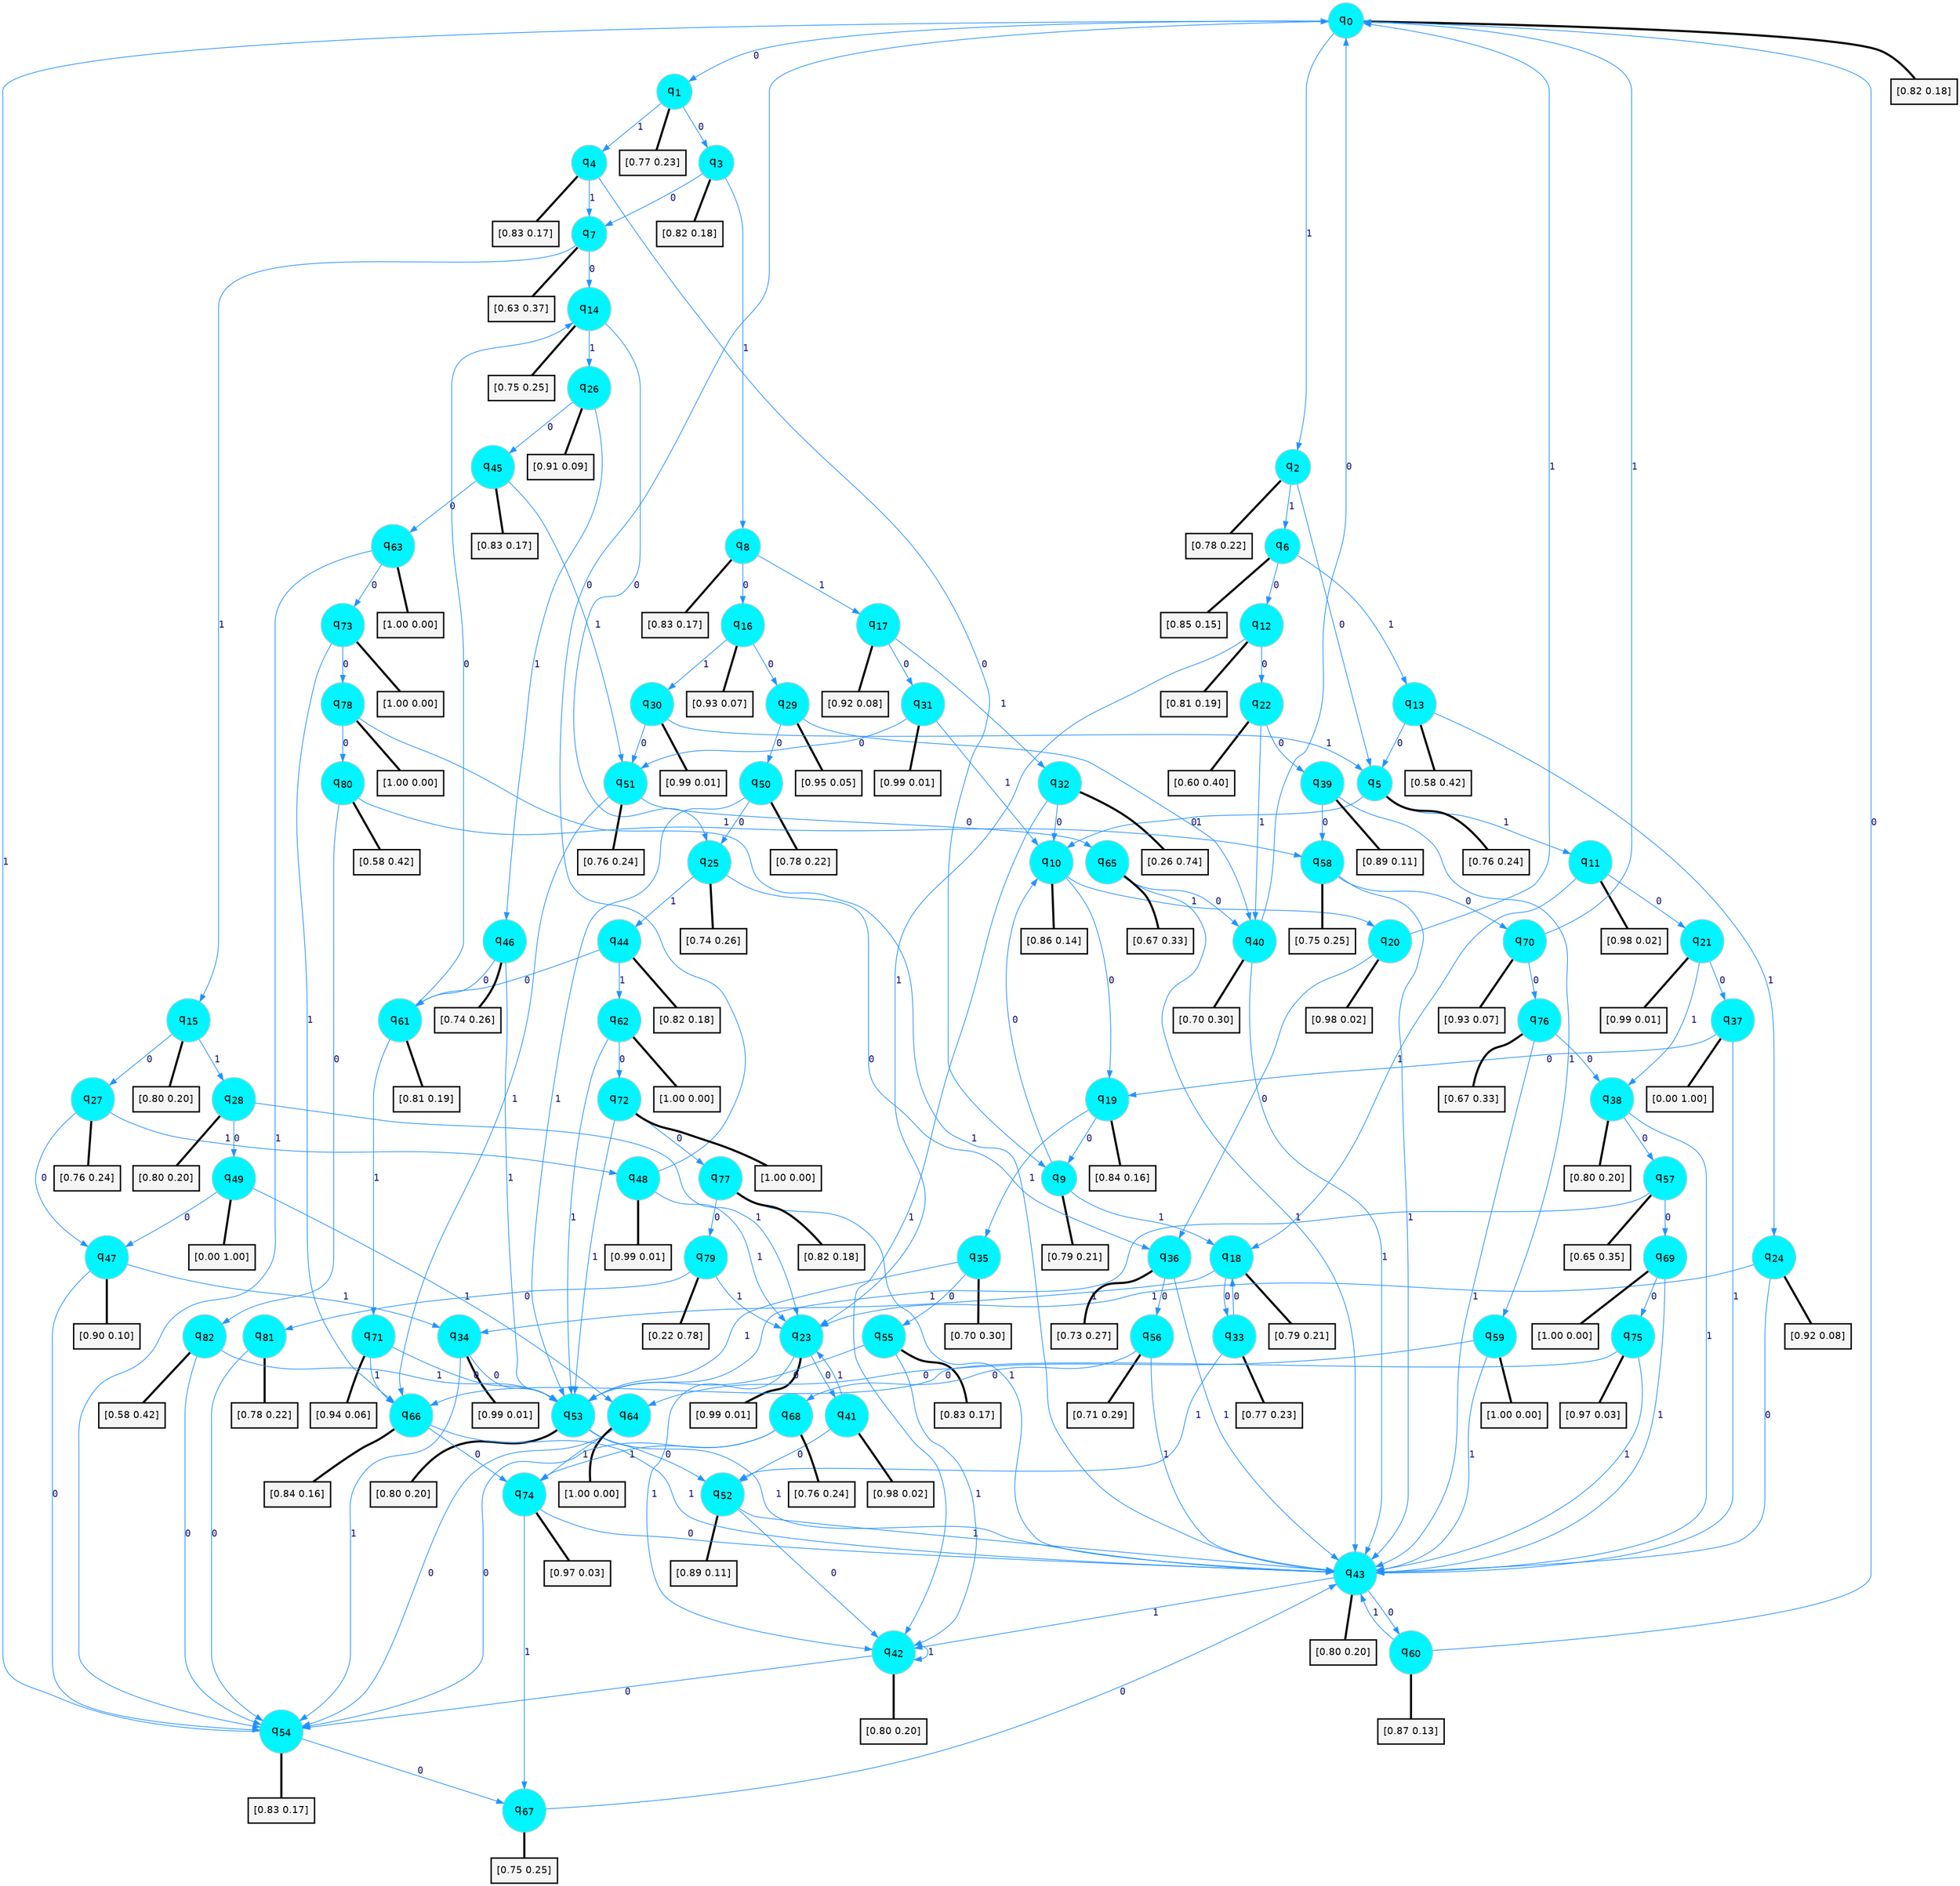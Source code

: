 digraph G {
graph [
bgcolor=transparent, dpi=300, rankdir=TD, size="40,25"];
node [
color=gray, fillcolor=turquoise1, fontcolor=black, fontname=Helvetica, fontsize=16, fontweight=bold, shape=circle, style=filled];
edge [
arrowsize=1, color=dodgerblue1, fontcolor=midnightblue, fontname=courier, fontweight=bold, penwidth=1, style=solid, weight=20];
0[label=<q<SUB>0</SUB>>];
1[label=<q<SUB>1</SUB>>];
2[label=<q<SUB>2</SUB>>];
3[label=<q<SUB>3</SUB>>];
4[label=<q<SUB>4</SUB>>];
5[label=<q<SUB>5</SUB>>];
6[label=<q<SUB>6</SUB>>];
7[label=<q<SUB>7</SUB>>];
8[label=<q<SUB>8</SUB>>];
9[label=<q<SUB>9</SUB>>];
10[label=<q<SUB>10</SUB>>];
11[label=<q<SUB>11</SUB>>];
12[label=<q<SUB>12</SUB>>];
13[label=<q<SUB>13</SUB>>];
14[label=<q<SUB>14</SUB>>];
15[label=<q<SUB>15</SUB>>];
16[label=<q<SUB>16</SUB>>];
17[label=<q<SUB>17</SUB>>];
18[label=<q<SUB>18</SUB>>];
19[label=<q<SUB>19</SUB>>];
20[label=<q<SUB>20</SUB>>];
21[label=<q<SUB>21</SUB>>];
22[label=<q<SUB>22</SUB>>];
23[label=<q<SUB>23</SUB>>];
24[label=<q<SUB>24</SUB>>];
25[label=<q<SUB>25</SUB>>];
26[label=<q<SUB>26</SUB>>];
27[label=<q<SUB>27</SUB>>];
28[label=<q<SUB>28</SUB>>];
29[label=<q<SUB>29</SUB>>];
30[label=<q<SUB>30</SUB>>];
31[label=<q<SUB>31</SUB>>];
32[label=<q<SUB>32</SUB>>];
33[label=<q<SUB>33</SUB>>];
34[label=<q<SUB>34</SUB>>];
35[label=<q<SUB>35</SUB>>];
36[label=<q<SUB>36</SUB>>];
37[label=<q<SUB>37</SUB>>];
38[label=<q<SUB>38</SUB>>];
39[label=<q<SUB>39</SUB>>];
40[label=<q<SUB>40</SUB>>];
41[label=<q<SUB>41</SUB>>];
42[label=<q<SUB>42</SUB>>];
43[label=<q<SUB>43</SUB>>];
44[label=<q<SUB>44</SUB>>];
45[label=<q<SUB>45</SUB>>];
46[label=<q<SUB>46</SUB>>];
47[label=<q<SUB>47</SUB>>];
48[label=<q<SUB>48</SUB>>];
49[label=<q<SUB>49</SUB>>];
50[label=<q<SUB>50</SUB>>];
51[label=<q<SUB>51</SUB>>];
52[label=<q<SUB>52</SUB>>];
53[label=<q<SUB>53</SUB>>];
54[label=<q<SUB>54</SUB>>];
55[label=<q<SUB>55</SUB>>];
56[label=<q<SUB>56</SUB>>];
57[label=<q<SUB>57</SUB>>];
58[label=<q<SUB>58</SUB>>];
59[label=<q<SUB>59</SUB>>];
60[label=<q<SUB>60</SUB>>];
61[label=<q<SUB>61</SUB>>];
62[label=<q<SUB>62</SUB>>];
63[label=<q<SUB>63</SUB>>];
64[label=<q<SUB>64</SUB>>];
65[label=<q<SUB>65</SUB>>];
66[label=<q<SUB>66</SUB>>];
67[label=<q<SUB>67</SUB>>];
68[label=<q<SUB>68</SUB>>];
69[label=<q<SUB>69</SUB>>];
70[label=<q<SUB>70</SUB>>];
71[label=<q<SUB>71</SUB>>];
72[label=<q<SUB>72</SUB>>];
73[label=<q<SUB>73</SUB>>];
74[label=<q<SUB>74</SUB>>];
75[label=<q<SUB>75</SUB>>];
76[label=<q<SUB>76</SUB>>];
77[label=<q<SUB>77</SUB>>];
78[label=<q<SUB>78</SUB>>];
79[label=<q<SUB>79</SUB>>];
80[label=<q<SUB>80</SUB>>];
81[label=<q<SUB>81</SUB>>];
82[label=<q<SUB>82</SUB>>];
83[label="[0.82 0.18]", shape=box,fontcolor=black, fontname=Helvetica, fontsize=14, penwidth=2, fillcolor=whitesmoke,color=black];
84[label="[0.77 0.23]", shape=box,fontcolor=black, fontname=Helvetica, fontsize=14, penwidth=2, fillcolor=whitesmoke,color=black];
85[label="[0.78 0.22]", shape=box,fontcolor=black, fontname=Helvetica, fontsize=14, penwidth=2, fillcolor=whitesmoke,color=black];
86[label="[0.82 0.18]", shape=box,fontcolor=black, fontname=Helvetica, fontsize=14, penwidth=2, fillcolor=whitesmoke,color=black];
87[label="[0.83 0.17]", shape=box,fontcolor=black, fontname=Helvetica, fontsize=14, penwidth=2, fillcolor=whitesmoke,color=black];
88[label="[0.76 0.24]", shape=box,fontcolor=black, fontname=Helvetica, fontsize=14, penwidth=2, fillcolor=whitesmoke,color=black];
89[label="[0.85 0.15]", shape=box,fontcolor=black, fontname=Helvetica, fontsize=14, penwidth=2, fillcolor=whitesmoke,color=black];
90[label="[0.63 0.37]", shape=box,fontcolor=black, fontname=Helvetica, fontsize=14, penwidth=2, fillcolor=whitesmoke,color=black];
91[label="[0.83 0.17]", shape=box,fontcolor=black, fontname=Helvetica, fontsize=14, penwidth=2, fillcolor=whitesmoke,color=black];
92[label="[0.79 0.21]", shape=box,fontcolor=black, fontname=Helvetica, fontsize=14, penwidth=2, fillcolor=whitesmoke,color=black];
93[label="[0.86 0.14]", shape=box,fontcolor=black, fontname=Helvetica, fontsize=14, penwidth=2, fillcolor=whitesmoke,color=black];
94[label="[0.98 0.02]", shape=box,fontcolor=black, fontname=Helvetica, fontsize=14, penwidth=2, fillcolor=whitesmoke,color=black];
95[label="[0.81 0.19]", shape=box,fontcolor=black, fontname=Helvetica, fontsize=14, penwidth=2, fillcolor=whitesmoke,color=black];
96[label="[0.58 0.42]", shape=box,fontcolor=black, fontname=Helvetica, fontsize=14, penwidth=2, fillcolor=whitesmoke,color=black];
97[label="[0.75 0.25]", shape=box,fontcolor=black, fontname=Helvetica, fontsize=14, penwidth=2, fillcolor=whitesmoke,color=black];
98[label="[0.80 0.20]", shape=box,fontcolor=black, fontname=Helvetica, fontsize=14, penwidth=2, fillcolor=whitesmoke,color=black];
99[label="[0.93 0.07]", shape=box,fontcolor=black, fontname=Helvetica, fontsize=14, penwidth=2, fillcolor=whitesmoke,color=black];
100[label="[0.92 0.08]", shape=box,fontcolor=black, fontname=Helvetica, fontsize=14, penwidth=2, fillcolor=whitesmoke,color=black];
101[label="[0.79 0.21]", shape=box,fontcolor=black, fontname=Helvetica, fontsize=14, penwidth=2, fillcolor=whitesmoke,color=black];
102[label="[0.84 0.16]", shape=box,fontcolor=black, fontname=Helvetica, fontsize=14, penwidth=2, fillcolor=whitesmoke,color=black];
103[label="[0.98 0.02]", shape=box,fontcolor=black, fontname=Helvetica, fontsize=14, penwidth=2, fillcolor=whitesmoke,color=black];
104[label="[0.99 0.01]", shape=box,fontcolor=black, fontname=Helvetica, fontsize=14, penwidth=2, fillcolor=whitesmoke,color=black];
105[label="[0.60 0.40]", shape=box,fontcolor=black, fontname=Helvetica, fontsize=14, penwidth=2, fillcolor=whitesmoke,color=black];
106[label="[0.99 0.01]", shape=box,fontcolor=black, fontname=Helvetica, fontsize=14, penwidth=2, fillcolor=whitesmoke,color=black];
107[label="[0.92 0.08]", shape=box,fontcolor=black, fontname=Helvetica, fontsize=14, penwidth=2, fillcolor=whitesmoke,color=black];
108[label="[0.74 0.26]", shape=box,fontcolor=black, fontname=Helvetica, fontsize=14, penwidth=2, fillcolor=whitesmoke,color=black];
109[label="[0.91 0.09]", shape=box,fontcolor=black, fontname=Helvetica, fontsize=14, penwidth=2, fillcolor=whitesmoke,color=black];
110[label="[0.76 0.24]", shape=box,fontcolor=black, fontname=Helvetica, fontsize=14, penwidth=2, fillcolor=whitesmoke,color=black];
111[label="[0.80 0.20]", shape=box,fontcolor=black, fontname=Helvetica, fontsize=14, penwidth=2, fillcolor=whitesmoke,color=black];
112[label="[0.95 0.05]", shape=box,fontcolor=black, fontname=Helvetica, fontsize=14, penwidth=2, fillcolor=whitesmoke,color=black];
113[label="[0.99 0.01]", shape=box,fontcolor=black, fontname=Helvetica, fontsize=14, penwidth=2, fillcolor=whitesmoke,color=black];
114[label="[0.99 0.01]", shape=box,fontcolor=black, fontname=Helvetica, fontsize=14, penwidth=2, fillcolor=whitesmoke,color=black];
115[label="[0.26 0.74]", shape=box,fontcolor=black, fontname=Helvetica, fontsize=14, penwidth=2, fillcolor=whitesmoke,color=black];
116[label="[0.77 0.23]", shape=box,fontcolor=black, fontname=Helvetica, fontsize=14, penwidth=2, fillcolor=whitesmoke,color=black];
117[label="[0.99 0.01]", shape=box,fontcolor=black, fontname=Helvetica, fontsize=14, penwidth=2, fillcolor=whitesmoke,color=black];
118[label="[0.70 0.30]", shape=box,fontcolor=black, fontname=Helvetica, fontsize=14, penwidth=2, fillcolor=whitesmoke,color=black];
119[label="[0.73 0.27]", shape=box,fontcolor=black, fontname=Helvetica, fontsize=14, penwidth=2, fillcolor=whitesmoke,color=black];
120[label="[0.00 1.00]", shape=box,fontcolor=black, fontname=Helvetica, fontsize=14, penwidth=2, fillcolor=whitesmoke,color=black];
121[label="[0.80 0.20]", shape=box,fontcolor=black, fontname=Helvetica, fontsize=14, penwidth=2, fillcolor=whitesmoke,color=black];
122[label="[0.89 0.11]", shape=box,fontcolor=black, fontname=Helvetica, fontsize=14, penwidth=2, fillcolor=whitesmoke,color=black];
123[label="[0.70 0.30]", shape=box,fontcolor=black, fontname=Helvetica, fontsize=14, penwidth=2, fillcolor=whitesmoke,color=black];
124[label="[0.98 0.02]", shape=box,fontcolor=black, fontname=Helvetica, fontsize=14, penwidth=2, fillcolor=whitesmoke,color=black];
125[label="[0.80 0.20]", shape=box,fontcolor=black, fontname=Helvetica, fontsize=14, penwidth=2, fillcolor=whitesmoke,color=black];
126[label="[0.80 0.20]", shape=box,fontcolor=black, fontname=Helvetica, fontsize=14, penwidth=2, fillcolor=whitesmoke,color=black];
127[label="[0.82 0.18]", shape=box,fontcolor=black, fontname=Helvetica, fontsize=14, penwidth=2, fillcolor=whitesmoke,color=black];
128[label="[0.83 0.17]", shape=box,fontcolor=black, fontname=Helvetica, fontsize=14, penwidth=2, fillcolor=whitesmoke,color=black];
129[label="[0.74 0.26]", shape=box,fontcolor=black, fontname=Helvetica, fontsize=14, penwidth=2, fillcolor=whitesmoke,color=black];
130[label="[0.90 0.10]", shape=box,fontcolor=black, fontname=Helvetica, fontsize=14, penwidth=2, fillcolor=whitesmoke,color=black];
131[label="[0.99 0.01]", shape=box,fontcolor=black, fontname=Helvetica, fontsize=14, penwidth=2, fillcolor=whitesmoke,color=black];
132[label="[0.00 1.00]", shape=box,fontcolor=black, fontname=Helvetica, fontsize=14, penwidth=2, fillcolor=whitesmoke,color=black];
133[label="[0.78 0.22]", shape=box,fontcolor=black, fontname=Helvetica, fontsize=14, penwidth=2, fillcolor=whitesmoke,color=black];
134[label="[0.76 0.24]", shape=box,fontcolor=black, fontname=Helvetica, fontsize=14, penwidth=2, fillcolor=whitesmoke,color=black];
135[label="[0.89 0.11]", shape=box,fontcolor=black, fontname=Helvetica, fontsize=14, penwidth=2, fillcolor=whitesmoke,color=black];
136[label="[0.80 0.20]", shape=box,fontcolor=black, fontname=Helvetica, fontsize=14, penwidth=2, fillcolor=whitesmoke,color=black];
137[label="[0.83 0.17]", shape=box,fontcolor=black, fontname=Helvetica, fontsize=14, penwidth=2, fillcolor=whitesmoke,color=black];
138[label="[0.83 0.17]", shape=box,fontcolor=black, fontname=Helvetica, fontsize=14, penwidth=2, fillcolor=whitesmoke,color=black];
139[label="[0.71 0.29]", shape=box,fontcolor=black, fontname=Helvetica, fontsize=14, penwidth=2, fillcolor=whitesmoke,color=black];
140[label="[0.65 0.35]", shape=box,fontcolor=black, fontname=Helvetica, fontsize=14, penwidth=2, fillcolor=whitesmoke,color=black];
141[label="[0.75 0.25]", shape=box,fontcolor=black, fontname=Helvetica, fontsize=14, penwidth=2, fillcolor=whitesmoke,color=black];
142[label="[1.00 0.00]", shape=box,fontcolor=black, fontname=Helvetica, fontsize=14, penwidth=2, fillcolor=whitesmoke,color=black];
143[label="[0.87 0.13]", shape=box,fontcolor=black, fontname=Helvetica, fontsize=14, penwidth=2, fillcolor=whitesmoke,color=black];
144[label="[0.81 0.19]", shape=box,fontcolor=black, fontname=Helvetica, fontsize=14, penwidth=2, fillcolor=whitesmoke,color=black];
145[label="[1.00 0.00]", shape=box,fontcolor=black, fontname=Helvetica, fontsize=14, penwidth=2, fillcolor=whitesmoke,color=black];
146[label="[1.00 0.00]", shape=box,fontcolor=black, fontname=Helvetica, fontsize=14, penwidth=2, fillcolor=whitesmoke,color=black];
147[label="[1.00 0.00]", shape=box,fontcolor=black, fontname=Helvetica, fontsize=14, penwidth=2, fillcolor=whitesmoke,color=black];
148[label="[0.67 0.33]", shape=box,fontcolor=black, fontname=Helvetica, fontsize=14, penwidth=2, fillcolor=whitesmoke,color=black];
149[label="[0.84 0.16]", shape=box,fontcolor=black, fontname=Helvetica, fontsize=14, penwidth=2, fillcolor=whitesmoke,color=black];
150[label="[0.75 0.25]", shape=box,fontcolor=black, fontname=Helvetica, fontsize=14, penwidth=2, fillcolor=whitesmoke,color=black];
151[label="[0.76 0.24]", shape=box,fontcolor=black, fontname=Helvetica, fontsize=14, penwidth=2, fillcolor=whitesmoke,color=black];
152[label="[1.00 0.00]", shape=box,fontcolor=black, fontname=Helvetica, fontsize=14, penwidth=2, fillcolor=whitesmoke,color=black];
153[label="[0.93 0.07]", shape=box,fontcolor=black, fontname=Helvetica, fontsize=14, penwidth=2, fillcolor=whitesmoke,color=black];
154[label="[0.94 0.06]", shape=box,fontcolor=black, fontname=Helvetica, fontsize=14, penwidth=2, fillcolor=whitesmoke,color=black];
155[label="[1.00 0.00]", shape=box,fontcolor=black, fontname=Helvetica, fontsize=14, penwidth=2, fillcolor=whitesmoke,color=black];
156[label="[1.00 0.00]", shape=box,fontcolor=black, fontname=Helvetica, fontsize=14, penwidth=2, fillcolor=whitesmoke,color=black];
157[label="[0.97 0.03]", shape=box,fontcolor=black, fontname=Helvetica, fontsize=14, penwidth=2, fillcolor=whitesmoke,color=black];
158[label="[0.97 0.03]", shape=box,fontcolor=black, fontname=Helvetica, fontsize=14, penwidth=2, fillcolor=whitesmoke,color=black];
159[label="[0.67 0.33]", shape=box,fontcolor=black, fontname=Helvetica, fontsize=14, penwidth=2, fillcolor=whitesmoke,color=black];
160[label="[0.82 0.18]", shape=box,fontcolor=black, fontname=Helvetica, fontsize=14, penwidth=2, fillcolor=whitesmoke,color=black];
161[label="[1.00 0.00]", shape=box,fontcolor=black, fontname=Helvetica, fontsize=14, penwidth=2, fillcolor=whitesmoke,color=black];
162[label="[0.22 0.78]", shape=box,fontcolor=black, fontname=Helvetica, fontsize=14, penwidth=2, fillcolor=whitesmoke,color=black];
163[label="[0.58 0.42]", shape=box,fontcolor=black, fontname=Helvetica, fontsize=14, penwidth=2, fillcolor=whitesmoke,color=black];
164[label="[0.78 0.22]", shape=box,fontcolor=black, fontname=Helvetica, fontsize=14, penwidth=2, fillcolor=whitesmoke,color=black];
165[label="[0.58 0.42]", shape=box,fontcolor=black, fontname=Helvetica, fontsize=14, penwidth=2, fillcolor=whitesmoke,color=black];
0->1 [label=0];
0->2 [label=1];
0->83 [arrowhead=none, penwidth=3,color=black];
1->3 [label=0];
1->4 [label=1];
1->84 [arrowhead=none, penwidth=3,color=black];
2->5 [label=0];
2->6 [label=1];
2->85 [arrowhead=none, penwidth=3,color=black];
3->7 [label=0];
3->8 [label=1];
3->86 [arrowhead=none, penwidth=3,color=black];
4->9 [label=0];
4->7 [label=1];
4->87 [arrowhead=none, penwidth=3,color=black];
5->10 [label=0];
5->11 [label=1];
5->88 [arrowhead=none, penwidth=3,color=black];
6->12 [label=0];
6->13 [label=1];
6->89 [arrowhead=none, penwidth=3,color=black];
7->14 [label=0];
7->15 [label=1];
7->90 [arrowhead=none, penwidth=3,color=black];
8->16 [label=0];
8->17 [label=1];
8->91 [arrowhead=none, penwidth=3,color=black];
9->10 [label=0];
9->18 [label=1];
9->92 [arrowhead=none, penwidth=3,color=black];
10->19 [label=0];
10->20 [label=1];
10->93 [arrowhead=none, penwidth=3,color=black];
11->21 [label=0];
11->18 [label=1];
11->94 [arrowhead=none, penwidth=3,color=black];
12->22 [label=0];
12->23 [label=1];
12->95 [arrowhead=none, penwidth=3,color=black];
13->5 [label=0];
13->24 [label=1];
13->96 [arrowhead=none, penwidth=3,color=black];
14->25 [label=0];
14->26 [label=1];
14->97 [arrowhead=none, penwidth=3,color=black];
15->27 [label=0];
15->28 [label=1];
15->98 [arrowhead=none, penwidth=3,color=black];
16->29 [label=0];
16->30 [label=1];
16->99 [arrowhead=none, penwidth=3,color=black];
17->31 [label=0];
17->32 [label=1];
17->100 [arrowhead=none, penwidth=3,color=black];
18->33 [label=0];
18->34 [label=1];
18->101 [arrowhead=none, penwidth=3,color=black];
19->9 [label=0];
19->35 [label=1];
19->102 [arrowhead=none, penwidth=3,color=black];
20->36 [label=0];
20->0 [label=1];
20->103 [arrowhead=none, penwidth=3,color=black];
21->37 [label=0];
21->38 [label=1];
21->104 [arrowhead=none, penwidth=3,color=black];
22->39 [label=0];
22->40 [label=1];
22->105 [arrowhead=none, penwidth=3,color=black];
23->41 [label=0];
23->42 [label=1];
23->106 [arrowhead=none, penwidth=3,color=black];
24->43 [label=0];
24->23 [label=1];
24->107 [arrowhead=none, penwidth=3,color=black];
25->36 [label=0];
25->44 [label=1];
25->108 [arrowhead=none, penwidth=3,color=black];
26->45 [label=0];
26->46 [label=1];
26->109 [arrowhead=none, penwidth=3,color=black];
27->47 [label=0];
27->48 [label=1];
27->110 [arrowhead=none, penwidth=3,color=black];
28->49 [label=0];
28->23 [label=1];
28->111 [arrowhead=none, penwidth=3,color=black];
29->50 [label=0];
29->40 [label=1];
29->112 [arrowhead=none, penwidth=3,color=black];
30->51 [label=0];
30->5 [label=1];
30->113 [arrowhead=none, penwidth=3,color=black];
31->51 [label=0];
31->10 [label=1];
31->114 [arrowhead=none, penwidth=3,color=black];
32->10 [label=0];
32->42 [label=1];
32->115 [arrowhead=none, penwidth=3,color=black];
33->18 [label=0];
33->52 [label=1];
33->116 [arrowhead=none, penwidth=3,color=black];
34->53 [label=0];
34->54 [label=1];
34->117 [arrowhead=none, penwidth=3,color=black];
35->55 [label=0];
35->53 [label=1];
35->118 [arrowhead=none, penwidth=3,color=black];
36->56 [label=0];
36->43 [label=1];
36->119 [arrowhead=none, penwidth=3,color=black];
37->19 [label=0];
37->43 [label=1];
37->120 [arrowhead=none, penwidth=3,color=black];
38->57 [label=0];
38->43 [label=1];
38->121 [arrowhead=none, penwidth=3,color=black];
39->58 [label=0];
39->59 [label=1];
39->122 [arrowhead=none, penwidth=3,color=black];
40->0 [label=0];
40->43 [label=1];
40->123 [arrowhead=none, penwidth=3,color=black];
41->52 [label=0];
41->23 [label=1];
41->124 [arrowhead=none, penwidth=3,color=black];
42->54 [label=0];
42->42 [label=1];
42->125 [arrowhead=none, penwidth=3,color=black];
43->60 [label=0];
43->42 [label=1];
43->126 [arrowhead=none, penwidth=3,color=black];
44->61 [label=0];
44->62 [label=1];
44->127 [arrowhead=none, penwidth=3,color=black];
45->63 [label=0];
45->51 [label=1];
45->128 [arrowhead=none, penwidth=3,color=black];
46->61 [label=0];
46->53 [label=1];
46->129 [arrowhead=none, penwidth=3,color=black];
47->54 [label=0];
47->34 [label=1];
47->130 [arrowhead=none, penwidth=3,color=black];
48->0 [label=0];
48->23 [label=1];
48->131 [arrowhead=none, penwidth=3,color=black];
49->47 [label=0];
49->64 [label=1];
49->132 [arrowhead=none, penwidth=3,color=black];
50->25 [label=0];
50->53 [label=1];
50->133 [arrowhead=none, penwidth=3,color=black];
51->65 [label=0];
51->66 [label=1];
51->134 [arrowhead=none, penwidth=3,color=black];
52->42 [label=0];
52->43 [label=1];
52->135 [arrowhead=none, penwidth=3,color=black];
53->52 [label=0];
53->43 [label=1];
53->136 [arrowhead=none, penwidth=3,color=black];
54->67 [label=0];
54->0 [label=1];
54->137 [arrowhead=none, penwidth=3,color=black];
55->53 [label=0];
55->42 [label=1];
55->138 [arrowhead=none, penwidth=3,color=black];
56->68 [label=0];
56->43 [label=1];
56->139 [arrowhead=none, penwidth=3,color=black];
57->69 [label=0];
57->53 [label=1];
57->140 [arrowhead=none, penwidth=3,color=black];
58->70 [label=0];
58->43 [label=1];
58->141 [arrowhead=none, penwidth=3,color=black];
59->64 [label=0];
59->43 [label=1];
59->142 [arrowhead=none, penwidth=3,color=black];
60->0 [label=0];
60->43 [label=1];
60->143 [arrowhead=none, penwidth=3,color=black];
61->14 [label=0];
61->71 [label=1];
61->144 [arrowhead=none, penwidth=3,color=black];
62->72 [label=0];
62->53 [label=1];
62->145 [arrowhead=none, penwidth=3,color=black];
63->73 [label=0];
63->54 [label=1];
63->146 [arrowhead=none, penwidth=3,color=black];
64->54 [label=0];
64->74 [label=1];
64->147 [arrowhead=none, penwidth=3,color=black];
65->40 [label=0];
65->43 [label=1];
65->148 [arrowhead=none, penwidth=3,color=black];
66->74 [label=0];
66->43 [label=1];
66->149 [arrowhead=none, penwidth=3,color=black];
67->43 [label=0];
67->150 [arrowhead=none, penwidth=3,color=black];
68->54 [label=0];
68->74 [label=1];
68->151 [arrowhead=none, penwidth=3,color=black];
69->75 [label=0];
69->43 [label=1];
69->152 [arrowhead=none, penwidth=3,color=black];
70->76 [label=0];
70->0 [label=1];
70->153 [arrowhead=none, penwidth=3,color=black];
71->53 [label=0];
71->66 [label=1];
71->154 [arrowhead=none, penwidth=3,color=black];
72->77 [label=0];
72->53 [label=1];
72->155 [arrowhead=none, penwidth=3,color=black];
73->78 [label=0];
73->66 [label=1];
73->156 [arrowhead=none, penwidth=3,color=black];
74->43 [label=0];
74->67 [label=1];
74->157 [arrowhead=none, penwidth=3,color=black];
75->66 [label=0];
75->43 [label=1];
75->158 [arrowhead=none, penwidth=3,color=black];
76->38 [label=0];
76->43 [label=1];
76->159 [arrowhead=none, penwidth=3,color=black];
77->79 [label=0];
77->43 [label=1];
77->160 [arrowhead=none, penwidth=3,color=black];
78->80 [label=0];
78->43 [label=1];
78->161 [arrowhead=none, penwidth=3,color=black];
79->81 [label=0];
79->23 [label=1];
79->162 [arrowhead=none, penwidth=3,color=black];
80->82 [label=0];
80->58 [label=1];
80->163 [arrowhead=none, penwidth=3,color=black];
81->54 [label=0];
81->164 [arrowhead=none, penwidth=3,color=black];
82->54 [label=0];
82->53 [label=1];
82->165 [arrowhead=none, penwidth=3,color=black];
}
